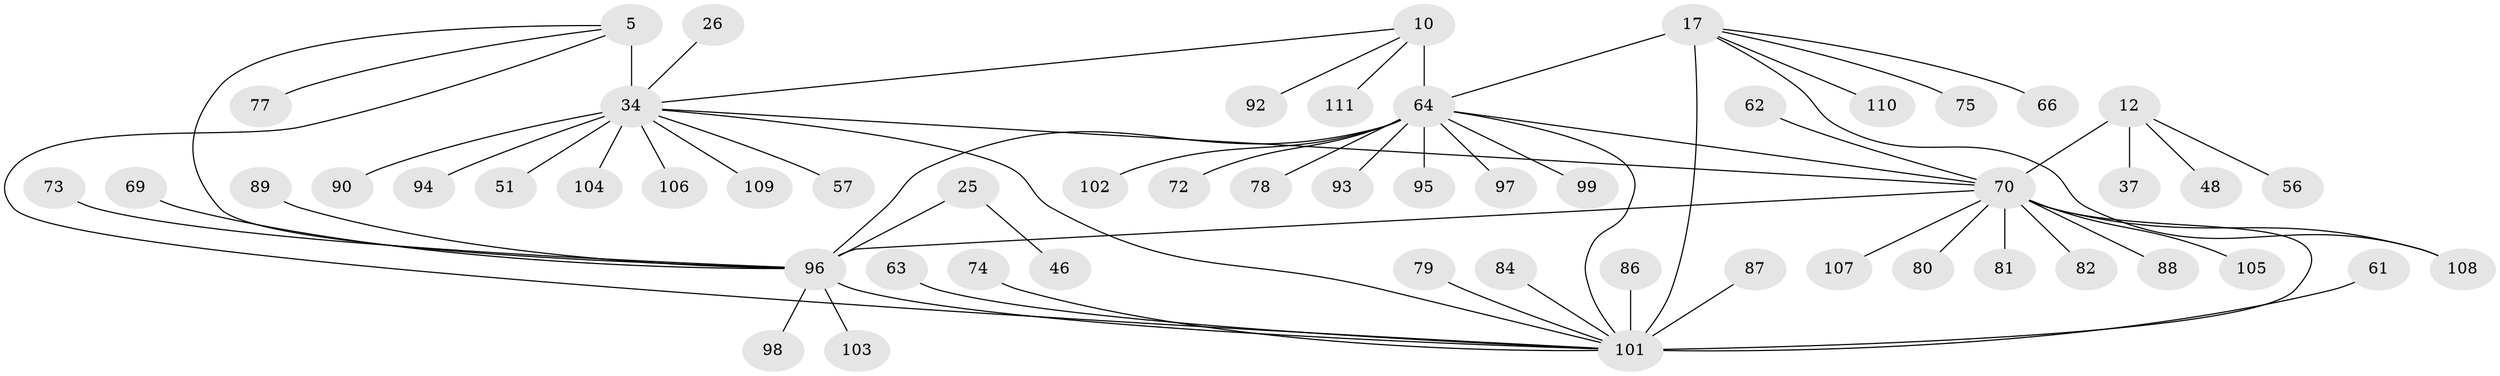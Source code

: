 // original degree distribution, {10: 0.02702702702702703, 7: 0.02702702702702703, 8: 0.02702702702702703, 6: 0.02702702702702703, 5: 0.05405405405405406, 11: 0.036036036036036036, 9: 0.018018018018018018, 4: 0.018018018018018018, 1: 0.5945945945945946, 2: 0.12612612612612611, 3: 0.04504504504504504}
// Generated by graph-tools (version 1.1) at 2025/55/03/09/25 04:55:00]
// undirected, 55 vertices, 63 edges
graph export_dot {
graph [start="1"]
  node [color=gray90,style=filled];
  5 [super="+4"];
  10 [super="+6"];
  12 [super="+11"];
  17 [super="+16"];
  25 [super="+21"];
  26;
  34 [super="+3"];
  37;
  46;
  48;
  51 [super="+27"];
  56;
  57;
  61;
  62 [super="+60"];
  63 [super="+32"];
  64 [super="+9+41+42+58"];
  66;
  69;
  70 [super="+45+50+53"];
  72 [super="+65"];
  73 [super="+55"];
  74;
  75;
  77;
  78;
  79;
  80;
  81;
  82 [super="+29"];
  84;
  86;
  87;
  88;
  89;
  90;
  92;
  93 [super="+91"];
  94 [super="+83"];
  95;
  96 [super="+24+44+54+67+22+68"];
  97;
  98;
  99 [super="+36+71+85"];
  101 [super="+38+40+43+52"];
  102;
  103;
  104;
  105 [super="+59"];
  106;
  107;
  108 [super="+31+47"];
  109;
  110 [super="+100"];
  111;
  5 -- 77;
  5 -- 96;
  5 -- 101;
  5 -- 34 [weight=6];
  10 -- 92;
  10 -- 111;
  10 -- 64 [weight=6];
  10 -- 34;
  12 -- 48;
  12 -- 56;
  12 -- 37;
  12 -- 70 [weight=6];
  17 -- 66;
  17 -- 75;
  17 -- 108;
  17 -- 110;
  17 -- 64;
  17 -- 101 [weight=6];
  25 -- 46;
  25 -- 96 [weight=6];
  26 -- 34;
  34 -- 70;
  34 -- 101 [weight=2];
  34 -- 104;
  34 -- 106;
  34 -- 109;
  34 -- 51;
  34 -- 57;
  34 -- 90;
  34 -- 94;
  61 -- 101;
  62 -- 70;
  63 -- 101;
  64 -- 97;
  64 -- 96;
  64 -- 99;
  64 -- 102;
  64 -- 70 [weight=2];
  64 -- 72;
  64 -- 78;
  64 -- 93;
  64 -- 95;
  64 -- 101;
  69 -- 96;
  70 -- 80;
  70 -- 81;
  70 -- 82;
  70 -- 88;
  70 -- 96;
  70 -- 105;
  70 -- 107;
  70 -- 108;
  70 -- 101;
  73 -- 96;
  74 -- 101;
  79 -- 101;
  84 -- 101;
  86 -- 101;
  87 -- 101;
  89 -- 96;
  96 -- 98;
  96 -- 103;
  96 -- 101;
}
